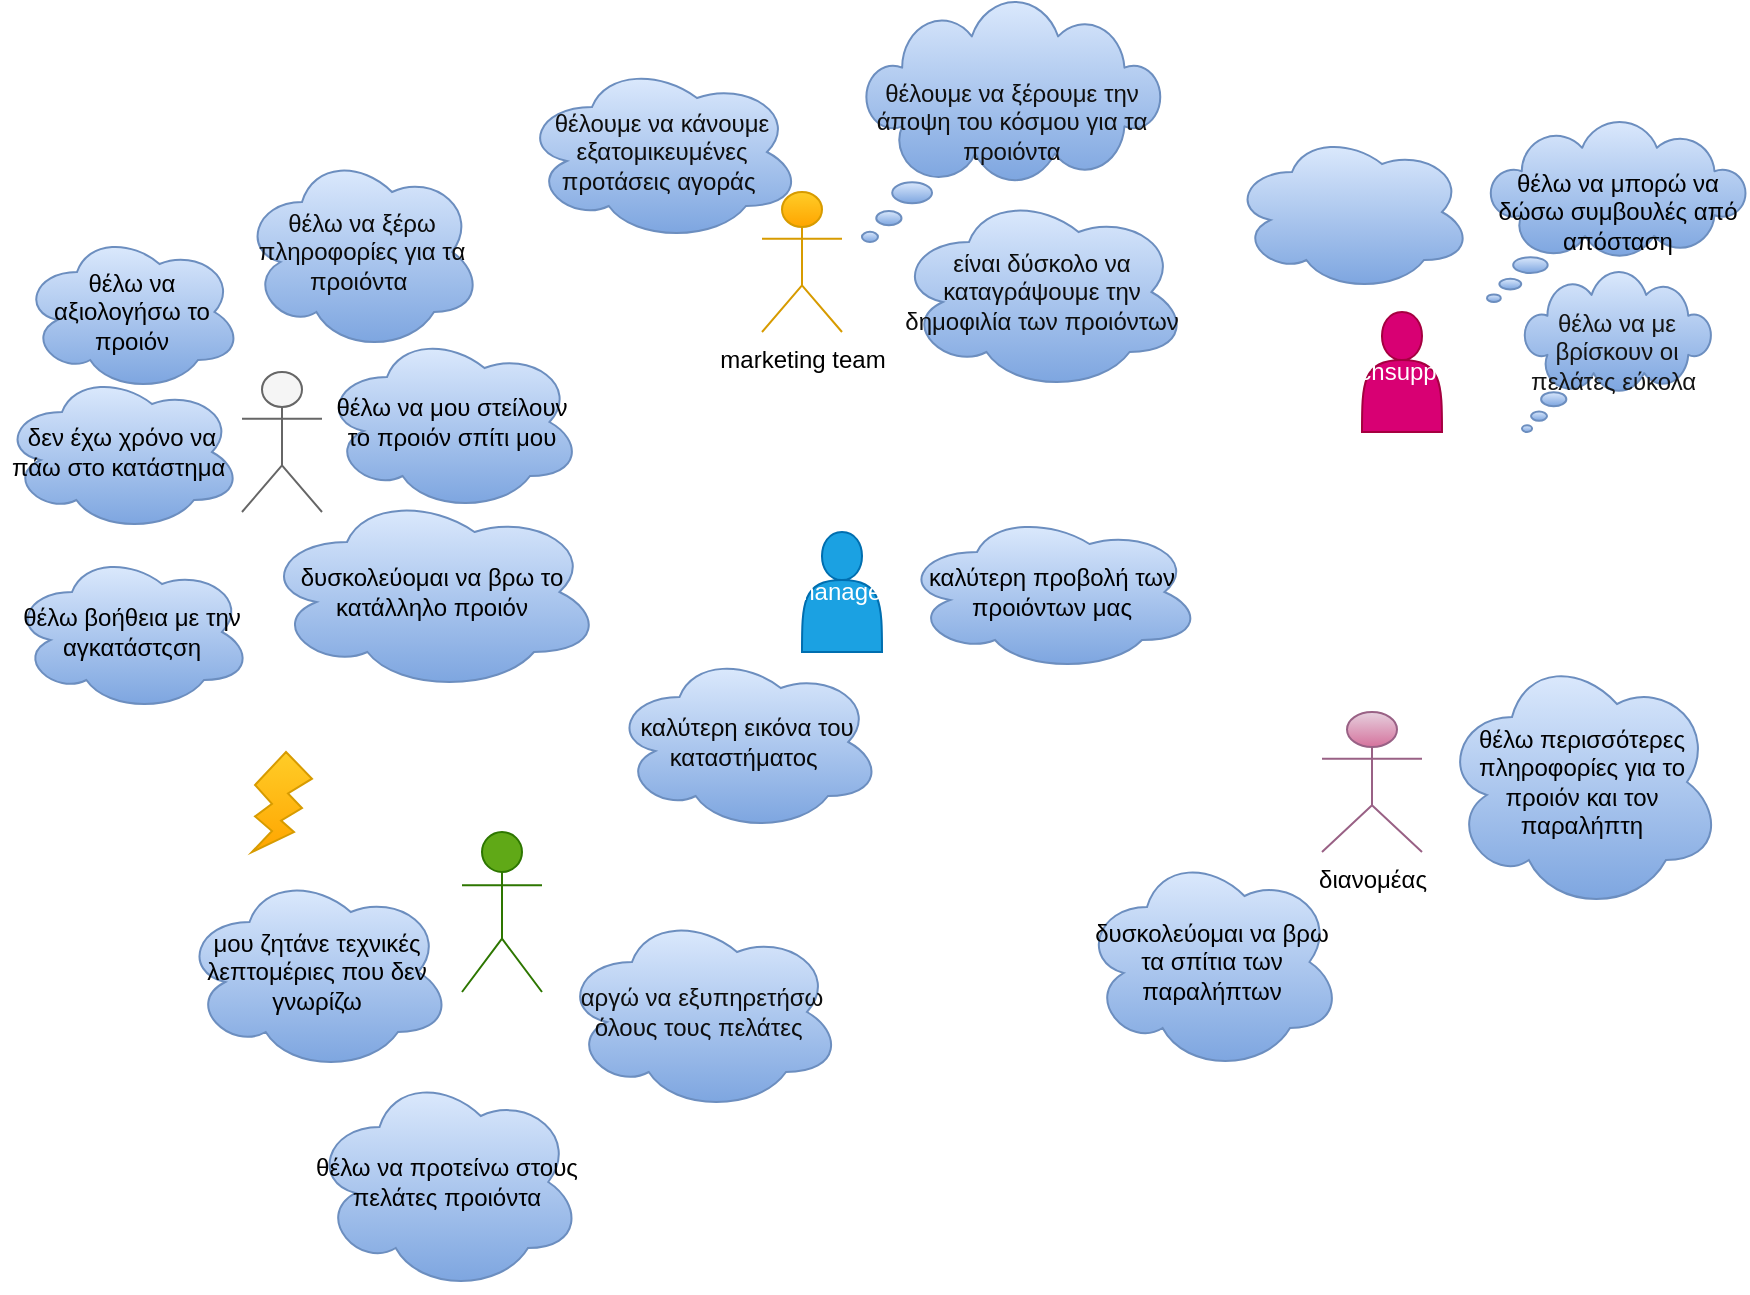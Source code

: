 <mxfile version="21.3.2" type="github">
  <diagram name="Σελίδα-1" id="9jjIvGcrPunl4pUG9XgE">
    <mxGraphModel dx="1707" dy="1691" grid="1" gridSize="10" guides="1" tooltips="1" connect="1" arrows="1" fold="1" page="1" pageScale="1" pageWidth="827" pageHeight="1169" math="0" shadow="0">
      <root>
        <mxCell id="0" />
        <mxCell id="1" parent="0" />
        <mxCell id="vPbflDGvp13sBScF6JYu-1" value="&lt;font color=&quot;#ffffff&quot;&gt;πελάτης&lt;/font&gt;" style="shape=umlActor;verticalLabelPosition=bottom;verticalAlign=top;html=1;outlineConnect=0;fillColor=#f5f5f5;fontColor=#333333;strokeColor=#666666;" parent="1" vertex="1">
          <mxGeometry x="50" y="140" width="40" height="70" as="geometry" />
        </mxCell>
        <mxCell id="vPbflDGvp13sBScF6JYu-3" value="manager" style="shape=actor;whiteSpace=wrap;html=1;fillColor=#1ba1e2;fontColor=#ffffff;strokeColor=#006EAF;" parent="1" vertex="1">
          <mxGeometry x="330" y="220" width="40" height="60" as="geometry" />
        </mxCell>
        <mxCell id="vPbflDGvp13sBScF6JYu-4" value="διανομέας" style="shape=umlActor;verticalLabelPosition=bottom;verticalAlign=top;html=1;fillColor=#e6d0de;gradientColor=#d5739d;strokeColor=#996185;" parent="1" vertex="1">
          <mxGeometry x="590" y="310" width="50" height="70" as="geometry" />
        </mxCell>
        <mxCell id="vPbflDGvp13sBScF6JYu-5" value="techsupport" style="shape=actor;whiteSpace=wrap;html=1;fillColor=#d80073;fontColor=#ffffff;strokeColor=#A50040;" parent="1" vertex="1">
          <mxGeometry x="610" y="110" width="40" height="60" as="geometry" />
        </mxCell>
        <mxCell id="vPbflDGvp13sBScF6JYu-6" value="υπαλληλος" style="shape=umlActor;verticalLabelPosition=bottom;verticalAlign=top;html=1;fillColor=#60a917;fontColor=#ffffff;strokeColor=#2D7600;" parent="1" vertex="1">
          <mxGeometry x="160" y="370" width="40" height="80" as="geometry" />
        </mxCell>
        <mxCell id="vPbflDGvp13sBScF6JYu-8" value="marketing team" style="shape=umlActor;verticalLabelPosition=bottom;verticalAlign=top;html=1;fillColor=#ffcd28;gradientColor=#ffa500;strokeColor=#d79b00;" parent="1" vertex="1">
          <mxGeometry x="310" y="50" width="40" height="70" as="geometry" />
        </mxCell>
        <mxCell id="vPbflDGvp13sBScF6JYu-9" value="θέλω να ξέρω πληροφορίες για τα προιόντα&amp;nbsp;" style="ellipse;shape=cloud;whiteSpace=wrap;html=1;fillColor=#dae8fc;strokeColor=#6c8ebf;gradientColor=#7ea6e0;fontColor=#0A0A0A;" parent="1" vertex="1">
          <mxGeometry x="50" y="30" width="120" height="100" as="geometry" />
        </mxCell>
        <mxCell id="vPbflDGvp13sBScF6JYu-10" value="καλύτερη προβολή των προιόντων μας" style="ellipse;shape=cloud;whiteSpace=wrap;html=1;fillColor=#dae8fc;gradientColor=#7ea6e0;strokeColor=#6c8ebf;fontColor=#000000;" parent="1" vertex="1">
          <mxGeometry x="380" y="210" width="150" height="80" as="geometry" />
        </mxCell>
        <mxCell id="vPbflDGvp13sBScF6JYu-11" value="καλύτερη εικόνα του καταστήματος&amp;nbsp;" style="ellipse;shape=cloud;whiteSpace=wrap;html=1;align=center;fillColor=#dae8fc;gradientColor=#7ea6e0;strokeColor=#6c8ebf;fontColor=#080808;" parent="1" vertex="1">
          <mxGeometry x="235" y="280" width="135" height="90" as="geometry" />
        </mxCell>
        <mxCell id="vPbflDGvp13sBScF6JYu-15" value="θέλω να μου στείλουν το προιόν σπίτι μου" style="ellipse;shape=cloud;whiteSpace=wrap;html=1;align=center;fillColor=#dae8fc;strokeColor=#6c8ebf;gradientColor=#7ea6e0;fontColor=#000000;" parent="1" vertex="1">
          <mxGeometry x="90" y="120" width="130" height="90" as="geometry" />
        </mxCell>
        <mxCell id="vPbflDGvp13sBScF6JYu-16" value="θέλω να αξιολογήσω το προιόν" style="ellipse;shape=cloud;whiteSpace=wrap;html=1;align=center;fillColor=#dae8fc;strokeColor=#6c8ebf;gradientColor=#7ea6e0;fontColor=#000000;" parent="1" vertex="1">
          <mxGeometry x="-60" y="70" width="110" height="80" as="geometry" />
        </mxCell>
        <mxCell id="vPbflDGvp13sBScF6JYu-17" value="δεν έχω χρόνο να πάω στο κατάστημα&amp;nbsp;" style="ellipse;shape=cloud;whiteSpace=wrap;html=1;align=center;fillColor=#dae8fc;strokeColor=#6c8ebf;gradientColor=#7ea6e0;fontColor=#000000;" parent="1" vertex="1">
          <mxGeometry x="-70" y="140" width="120" height="80" as="geometry" />
        </mxCell>
        <mxCell id="vPbflDGvp13sBScF6JYu-18" value="δυσκολεύομαι να βρω το κατάλληλο προιόν" style="ellipse;shape=cloud;whiteSpace=wrap;html=1;align=center;fillColor=#dae8fc;strokeColor=#6c8ebf;gradientColor=#7ea6e0;fontColor=#000000;" parent="1" vertex="1">
          <mxGeometry x="60" y="200" width="170" height="100" as="geometry" />
        </mxCell>
        <mxCell id="vPbflDGvp13sBScF6JYu-19" value="θέλω βοήθεια με την αγκατάστςση" style="ellipse;shape=cloud;whiteSpace=wrap;html=1;align=center;fillColor=#dae8fc;strokeColor=#6c8ebf;gradientColor=#7ea6e0;fontColor=#000000;" parent="1" vertex="1">
          <mxGeometry x="-65" y="230" width="120" height="80" as="geometry" />
        </mxCell>
        <mxCell id="vPbflDGvp13sBScF6JYu-21" value="θέλω περισσότερες πληροφορίες για το προιόν και τον παραλήπτη" style="ellipse;shape=cloud;whiteSpace=wrap;html=1;fillColor=#dae8fc;gradientColor=#7ea6e0;strokeColor=#6c8ebf;fontColor=#000000;" parent="1" vertex="1">
          <mxGeometry x="650" y="280" width="140" height="130" as="geometry" />
        </mxCell>
        <mxCell id="vPbflDGvp13sBScF6JYu-22" value="δυσκολεύομαι να βρω τα σπίτια των παραλήπτων" style="ellipse;shape=cloud;whiteSpace=wrap;html=1;fillColor=#dae8fc;gradientColor=#7ea6e0;strokeColor=#6c8ebf;fontColor=#000000;" parent="1" vertex="1">
          <mxGeometry x="470" y="380" width="130" height="110" as="geometry" />
        </mxCell>
        <mxCell id="vPbflDGvp13sBScF6JYu-23" value="αργώ να εξυπηρετήσω όλους τους πελάτες&amp;nbsp;" style="ellipse;shape=cloud;whiteSpace=wrap;html=1;fillColor=#dae8fc;gradientColor=#7ea6e0;strokeColor=#6c8ebf;fontColor=#0D0D0D;" parent="1" vertex="1">
          <mxGeometry x="210" y="410" width="140" height="100" as="geometry" />
        </mxCell>
        <mxCell id="vPbflDGvp13sBScF6JYu-24" value="μου ζητάνε τεχνικές λεπτομέριες που δεν γνωρίζω" style="ellipse;shape=cloud;whiteSpace=wrap;html=1;fillColor=#dae8fc;gradientColor=#7ea6e0;strokeColor=#6c8ebf;fontColor=#000000;" parent="1" vertex="1">
          <mxGeometry x="20" y="390" width="135" height="100" as="geometry" />
        </mxCell>
        <mxCell id="vPbflDGvp13sBScF6JYu-25" value="θέλω να προτείνω στους πελάτες προιόντα" style="ellipse;shape=cloud;whiteSpace=wrap;html=1;fillColor=#dae8fc;gradientColor=#7ea6e0;strokeColor=#6c8ebf;fontColor=#000000;" parent="1" vertex="1">
          <mxGeometry x="85" y="490" width="135" height="110" as="geometry" />
        </mxCell>
        <mxCell id="vPbflDGvp13sBScF6JYu-26" value="είναι δύσκολο να καταγράψουμε την δημοφιλία των προιόντων" style="ellipse;shape=cloud;whiteSpace=wrap;html=1;fillColor=#dae8fc;gradientColor=#7ea6e0;strokeColor=#6c8ebf;fontColor=#0D0D0D;" parent="1" vertex="1">
          <mxGeometry x="377" y="50" width="146" height="100" as="geometry" />
        </mxCell>
        <mxCell id="vPbflDGvp13sBScF6JYu-27" value="θέλουμε να κάνουμε εξατομικευμένες προτάσεις αγοράς&amp;nbsp;" style="ellipse;shape=cloud;whiteSpace=wrap;html=1;fillColor=#dae8fc;gradientColor=#7ea6e0;strokeColor=#6c8ebf;fontColor=#0D0D0D;" parent="1" vertex="1">
          <mxGeometry x="190" y="-15" width="140" height="90" as="geometry" />
        </mxCell>
        <mxCell id="vPbflDGvp13sBScF6JYu-28" value="θέλω να μπορώ να δώσω συμβουλές από απόσταση" style="whiteSpace=wrap;html=1;shape=mxgraph.basic.cloud_callout;fillColor=#dae8fc;gradientColor=#7ea6e0;strokeColor=#6c8ebf;labelBackgroundColor=none;fontColor=#000000;horizontal=1;" parent="1" vertex="1">
          <mxGeometry x="672.5" y="15" width="130" height="90" as="geometry" />
        </mxCell>
        <mxCell id="vPbflDGvp13sBScF6JYu-29" value="θέλουμε να ξέρουμε την άποψη του κόσμου για τα προιόντα" style="whiteSpace=wrap;html=1;shape=mxgraph.basic.cloud_callout;fillColor=#dae8fc;gradientColor=#7ea6e0;strokeColor=#6c8ebf;fontColor=#0F0F0F;" parent="1" vertex="1">
          <mxGeometry x="360" y="-45" width="150" height="120" as="geometry" />
        </mxCell>
        <mxCell id="vPbflDGvp13sBScF6JYu-32" value="" style="verticalLabelPosition=bottom;verticalAlign=top;html=1;shape=mxgraph.basic.flash;fillColor=#ffcd28;gradientColor=#ffa500;strokeColor=#d79b00;" parent="1" vertex="1">
          <mxGeometry x="55" y="330" width="30" height="50" as="geometry" />
        </mxCell>
        <mxCell id="ivp22cxwNibPHCmtNEcD-4" value="θέλω να με βρίσκουν οι πελάτες εύκολα&amp;nbsp;" style="whiteSpace=wrap;html=1;shape=mxgraph.basic.cloud_callout;fillColor=#dae8fc;gradientColor=#7ea6e0;strokeColor=#6c8ebf;fontColor=#141414;" vertex="1" parent="1">
          <mxGeometry x="690" y="90" width="95" height="80" as="geometry" />
        </mxCell>
        <mxCell id="ivp22cxwNibPHCmtNEcD-5" value="" style="ellipse;shape=cloud;whiteSpace=wrap;html=1;fillColor=#dae8fc;gradientColor=#7ea6e0;strokeColor=#6c8ebf;" vertex="1" parent="1">
          <mxGeometry x="545" y="20" width="120" height="80" as="geometry" />
        </mxCell>
      </root>
    </mxGraphModel>
  </diagram>
</mxfile>
